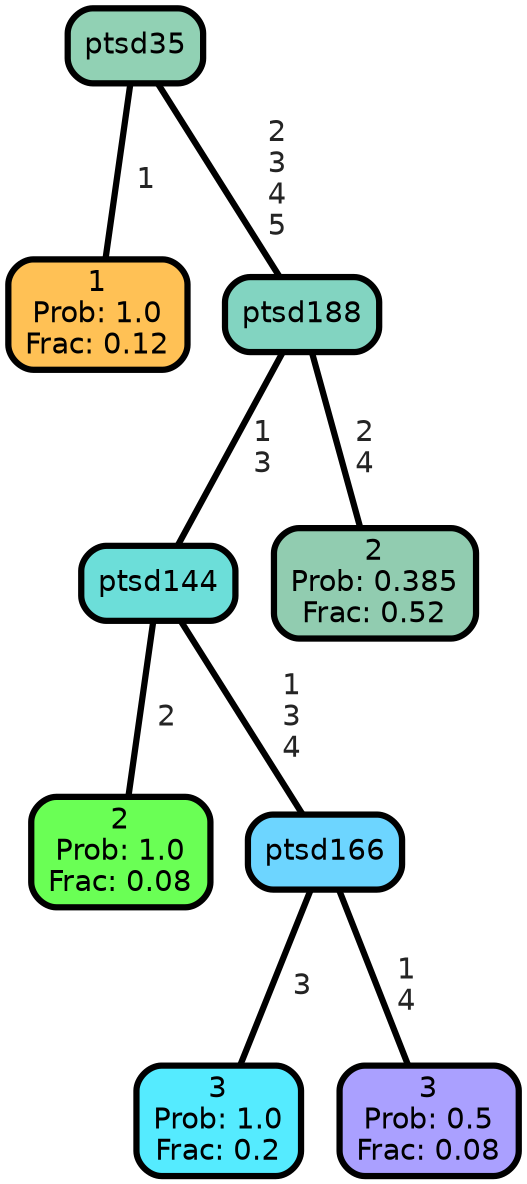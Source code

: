 graph Tree {
node [shape=box, style="filled, rounded",color="black",penwidth="3",fontcolor="black",                 fontname=helvetica] ;
graph [ranksep="0 equally", splines=straight,                 bgcolor=transparent, dpi=200] ;
edge [fontname=helvetica, fontweight=bold,fontcolor=grey14,color=black] ;
0 [label="1
Prob: 1.0
Frac: 0.12", fillcolor="#ffc155"] ;
1 [label="ptsd35", fillcolor="#91d1b4"] ;
2 [label="2
Prob: 1.0
Frac: 0.08", fillcolor="#6aff55"] ;
3 [label="ptsd144", fillcolor="#6cded9"] ;
4 [label="3
Prob: 1.0
Frac: 0.2", fillcolor="#55ebff"] ;
5 [label="ptsd166", fillcolor="#6dd5ff"] ;
6 [label="3
Prob: 0.5
Frac: 0.08", fillcolor="#aaa0ff"] ;
7 [label="ptsd188", fillcolor="#82d4c1"] ;
8 [label="2
Prob: 0.385
Frac: 0.52", fillcolor="#91ccb0"] ;
1 -- 0 [label=" 1",penwidth=3] ;
1 -- 7 [label=" 2\n 3\n 4\n 5",penwidth=3] ;
3 -- 2 [label=" 2",penwidth=3] ;
3 -- 5 [label=" 1\n 3\n 4",penwidth=3] ;
5 -- 4 [label=" 3",penwidth=3] ;
5 -- 6 [label=" 1\n 4",penwidth=3] ;
7 -- 3 [label=" 1\n 3",penwidth=3] ;
7 -- 8 [label=" 2\n 4",penwidth=3] ;
{rank = same;}}